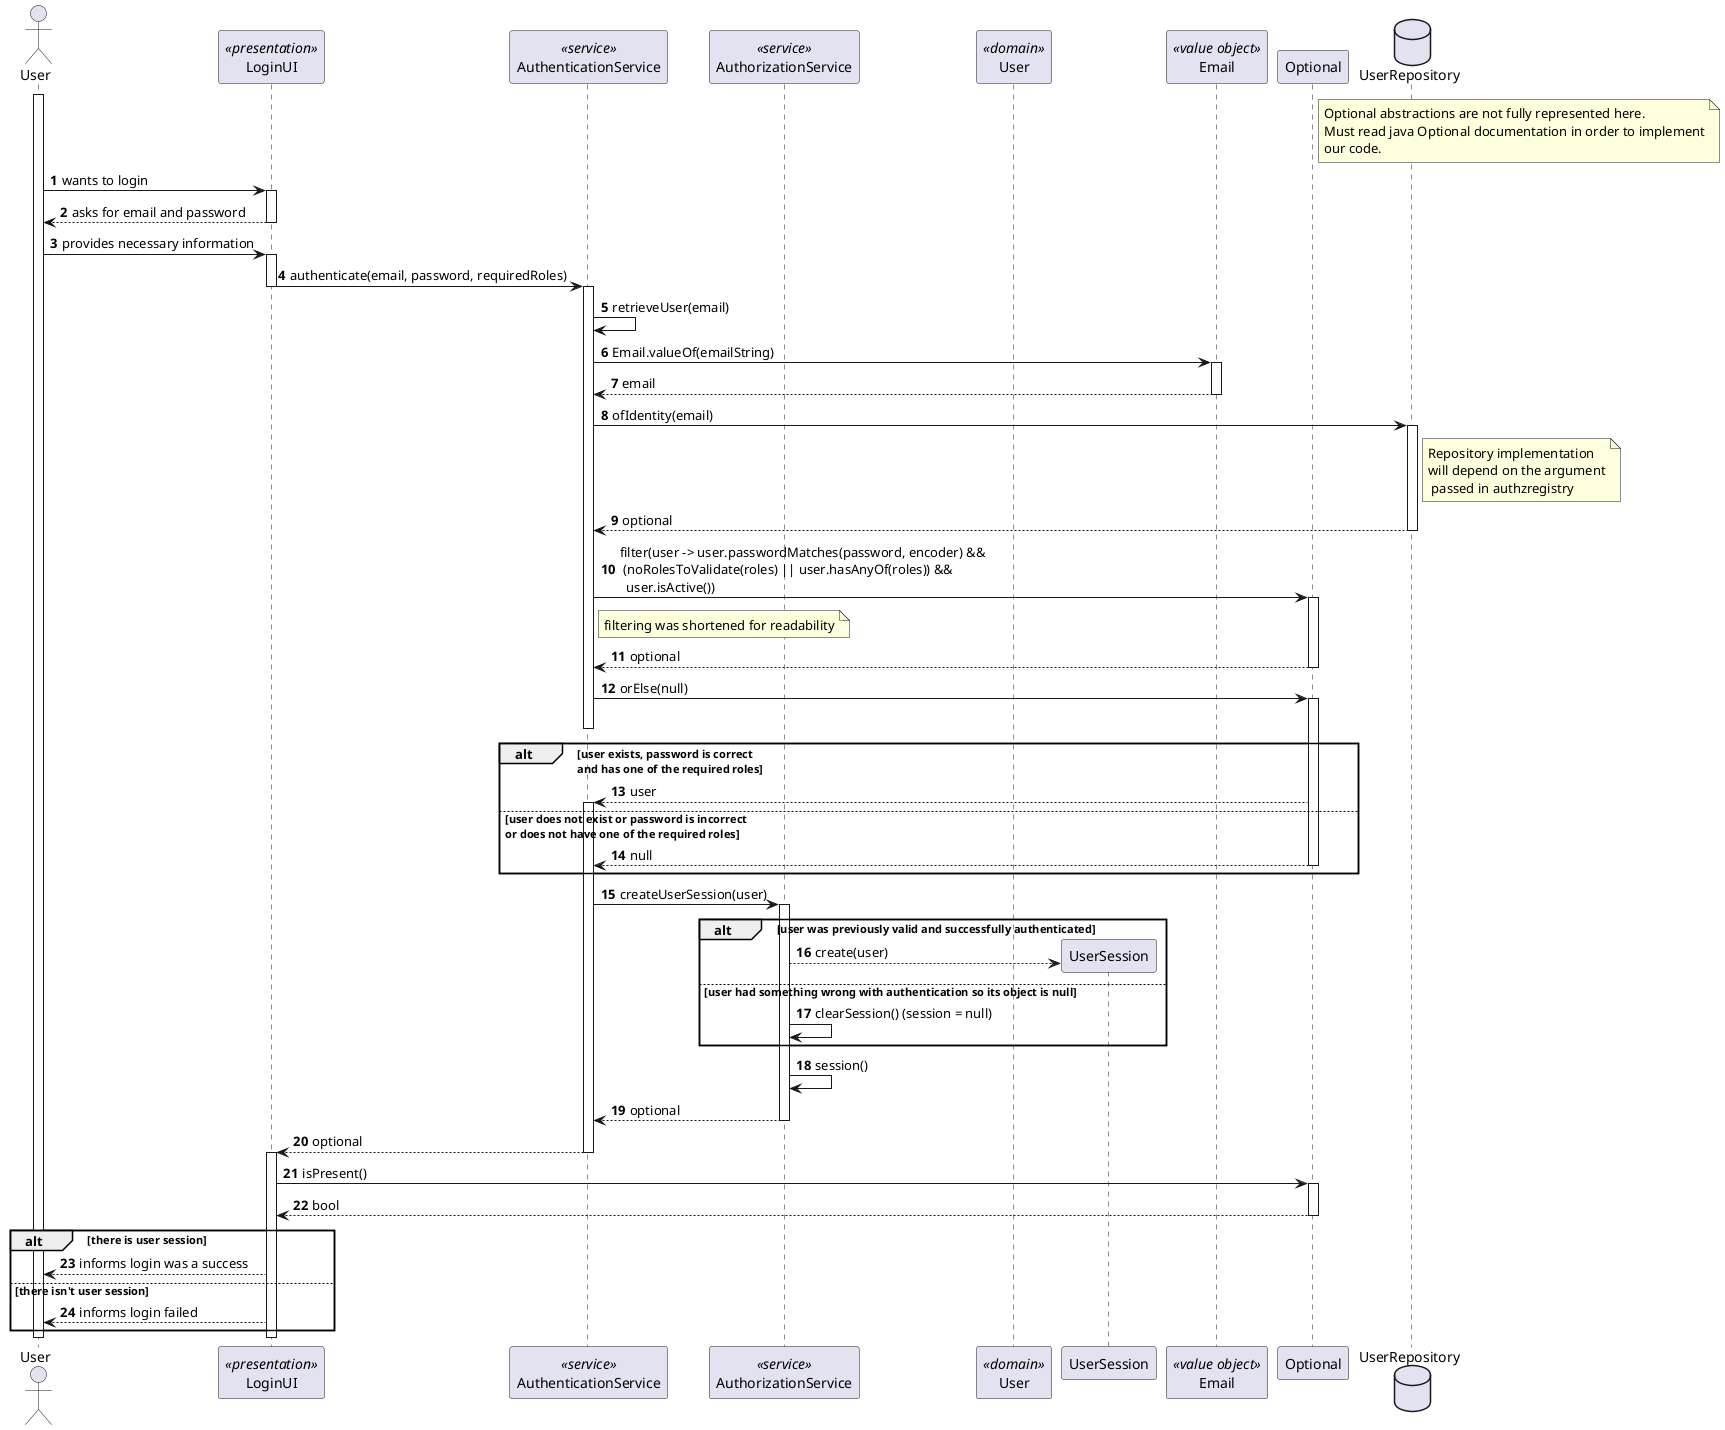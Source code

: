 @startuml
autonumber
actor "User" as userActor

participant "LoginUI" as ui <<presentation>>
participant "AuthenticationService" as auth <<service>>
participant "AuthorizationService" as authz <<service>>
participant "User" as user <<domain>>
participant UserSession  as session
participant "Email" as email <<value object>>
participant "Optional" as optional
database "UserRepository" as userRepo

note right of optional
    Optional abstractions are not fully represented here.
    Must read java Optional documentation in order to implement
    our code.
end note

activate userActor
    userActor -> ui : wants to login
activate ui
    ui --> userActor : asks for email and password
deactivate ui
    userActor -> ui : provides necessary information
activate ui
    ui -> auth : authenticate(email, password, requiredRoles)
deactivate ui


activate auth
    auth -> auth : retrieveUser(email)
    auth -> email: Email.valueOf(emailString)
activate email
    email --> auth : email
deactivate email
    auth -> userRepo : ofIdentity(email)
activate userRepo
    note right of userRepo: Repository implementation \nwill depend on the argument\n passed in authzregistry
    userRepo --> auth : optional
deactivate userRepo
    auth -> optional : filter(user -> user.passwordMatches(password, encoder) &&\n (noRolesToValidate(roles) || user.hasAnyOf(roles)) &&\n  user.isActive())
    note right of auth: filtering was shortened for readability



activate optional
    optional --> auth : optional
deactivate optional
    auth -> optional : orElse(null)
activate optional
deactivate auth
    alt user exists, password is correct\nand has one of the required roles
        optional --> auth: user
activate auth
    else user does not exist or password is incorrect\nor does not have one of the required roles
        optional --> auth: null
deactivate optional
    end alt

    auth -> authz : createUserSession(user)
activate authz
    alt user was previously valid and successfully authenticated
        authz --> session** : create(user)

    else user had something wrong with authentication so its object is null
        authz -> authz : clearSession() (session = null)
    end alt
    authz -> authz : session()
    authz --> auth : optional
deactivate
    auth --> ui : optional
deactivate auth
activate ui
    ui -> optional : isPresent()
    activate optional
    optional --> ui : bool
    deactivate optional
    alt there is user session
        ui --> userActor : informs login was a success
    else there isn't user session
        ui --> userActor : informs login failed
    end alt
deactivate authz
deactivate auth
deactivate ui
deactivate userActor




@enduml